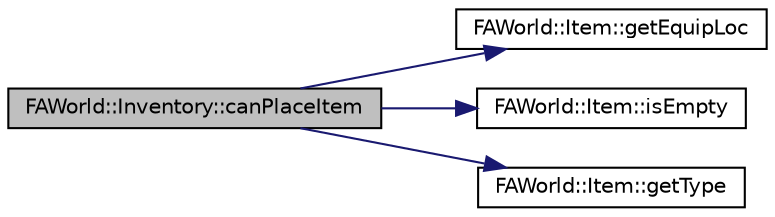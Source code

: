 digraph G
{
  edge [fontname="Helvetica",fontsize="10",labelfontname="Helvetica",labelfontsize="10"];
  node [fontname="Helvetica",fontsize="10",shape=record];
  rankdir="LR";
  Node1 [label="FAWorld::Inventory::canPlaceItem",height=0.2,width=0.4,color="black", fillcolor="grey75", style="filled" fontcolor="black"];
  Node1 -> Node2 [color="midnightblue",fontsize="10",style="solid",fontname="Helvetica"];
  Node2 [label="FAWorld::Item::getEquipLoc",height=0.2,width=0.4,color="black", fillcolor="white", style="filled",URL="$class_f_a_world_1_1_item.html#aa72f2bacafd5067ba4add0d8e8918311"];
  Node1 -> Node3 [color="midnightblue",fontsize="10",style="solid",fontname="Helvetica"];
  Node3 [label="FAWorld::Item::isEmpty",height=0.2,width=0.4,color="black", fillcolor="white", style="filled",URL="$class_f_a_world_1_1_item.html#aa93072efcb6eff29b43d82297470e2c1"];
  Node1 -> Node4 [color="midnightblue",fontsize="10",style="solid",fontname="Helvetica"];
  Node4 [label="FAWorld::Item::getType",height=0.2,width=0.4,color="black", fillcolor="white", style="filled",URL="$class_f_a_world_1_1_item.html#a45732ee9631eb73d02b0a8bda88ecbde"];
}
